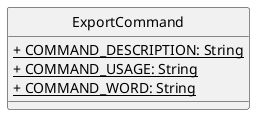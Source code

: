 @startuml
'https://plantuml.com/class-diagram
hide circle
skinparam classAttributeIconSize 0

class ExportCommand {
    <u>+ COMMAND_DESCRIPTION: String
    <u>+ COMMAND_USAGE: String
    <u>+ COMMAND_WORD: String
}

@enduml
